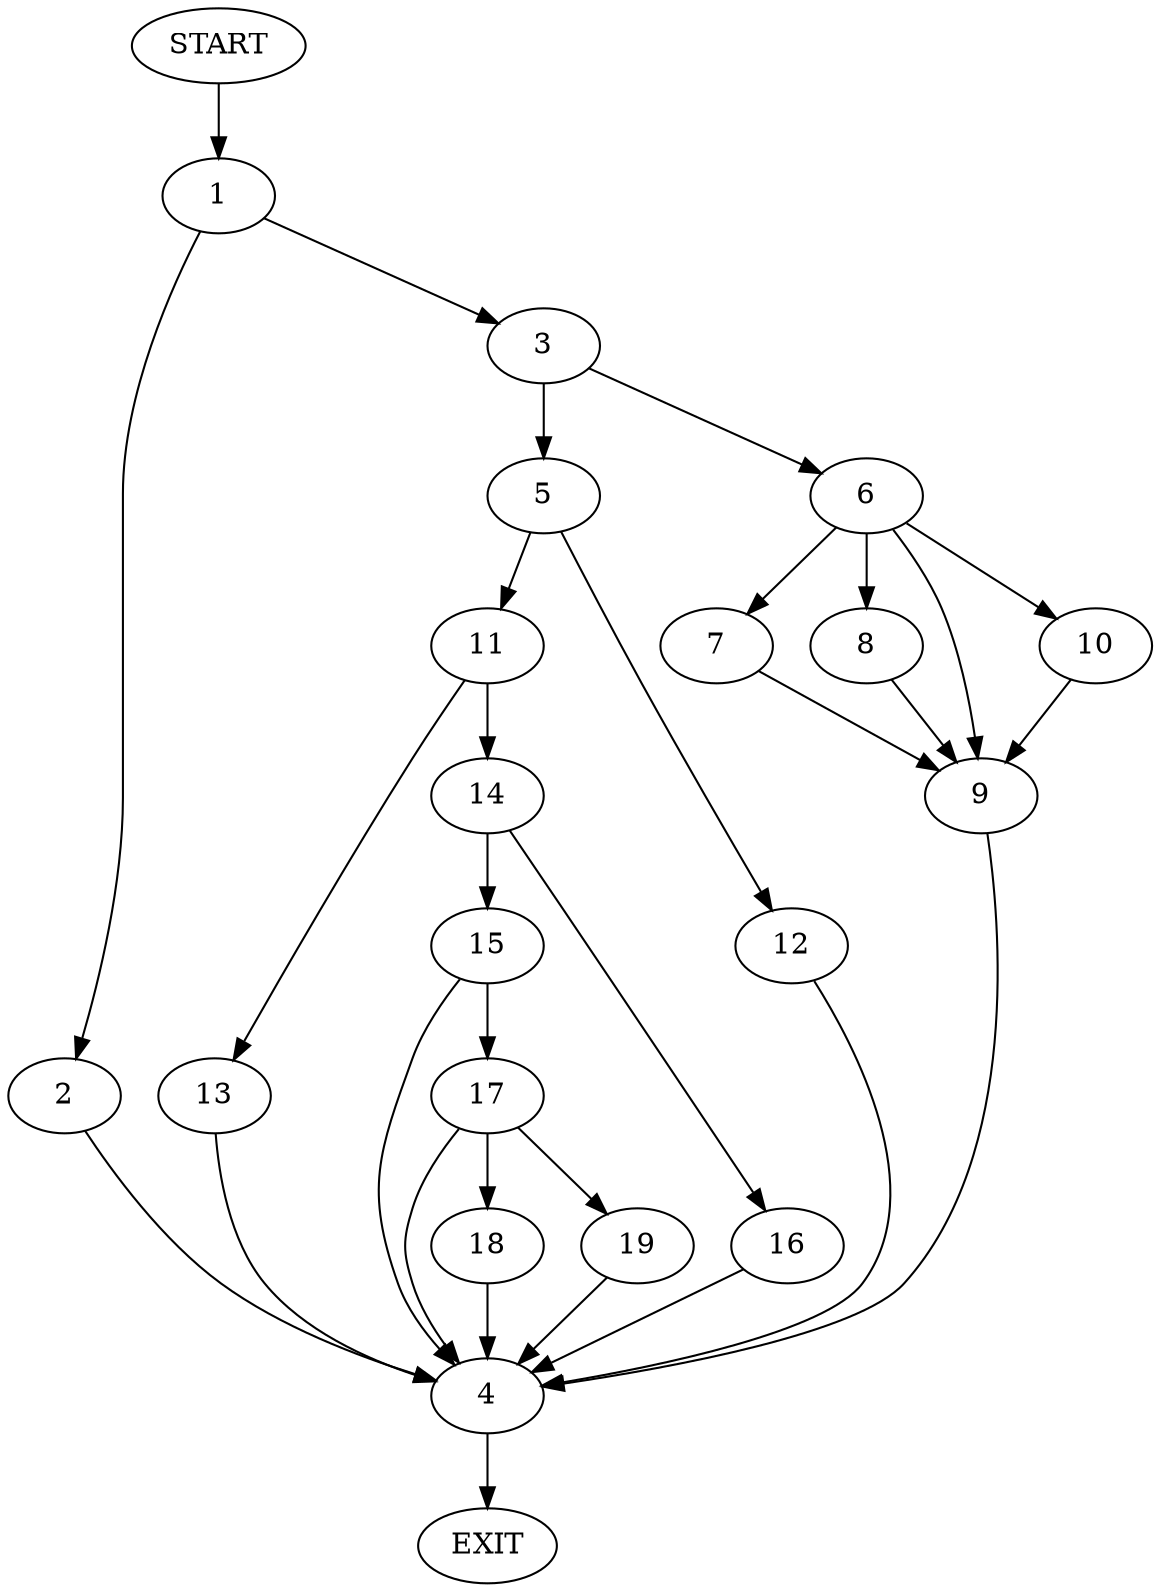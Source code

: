 digraph {
0 [label="START"]
20 [label="EXIT"]
0 -> 1
1 -> 2
1 -> 3
2 -> 4
3 -> 5
3 -> 6
4 -> 20
6 -> 7
6 -> 8
6 -> 9
6 -> 10
5 -> 11
5 -> 12
10 -> 9
7 -> 9
9 -> 4
8 -> 9
11 -> 13
11 -> 14
12 -> 4
14 -> 15
14 -> 16
13 -> 4
15 -> 17
15 -> 4
16 -> 4
17 -> 18
17 -> 4
17 -> 19
18 -> 4
19 -> 4
}
